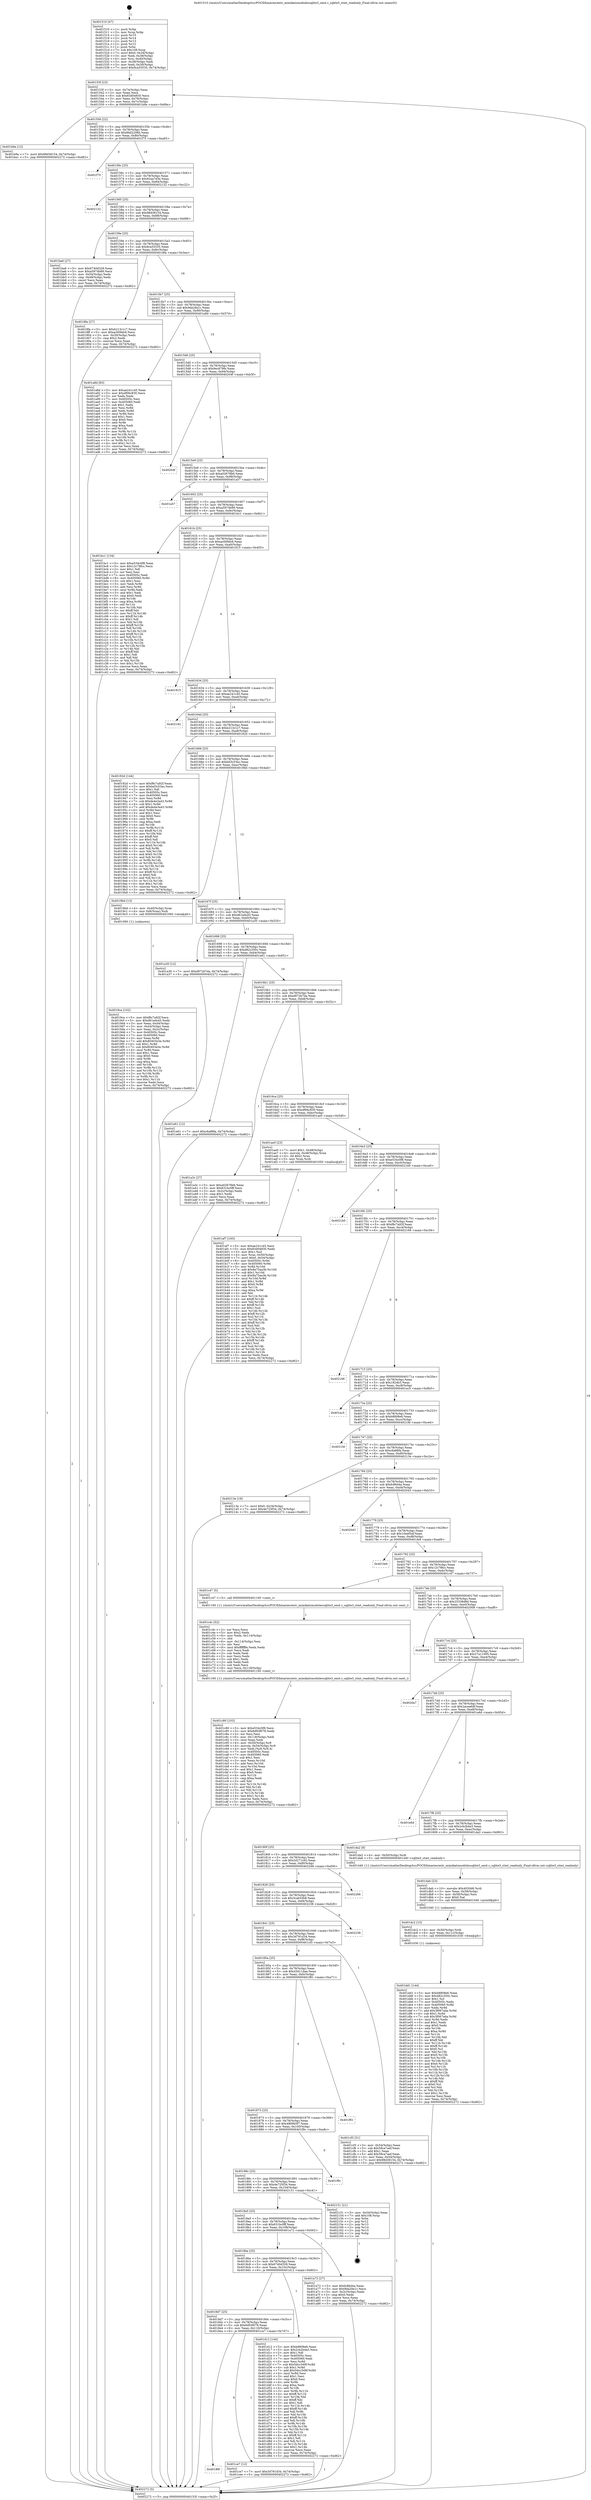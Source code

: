 digraph "0x401510" {
  label = "0x401510 (/mnt/c/Users/mathe/Desktop/tcc/POCII/binaries/extr_mimikatzmodulessqlite3_omit.c_sqlite3_stmt_readonly_Final-ollvm.out::main(0))"
  labelloc = "t"
  node[shape=record]

  Entry [label="",width=0.3,height=0.3,shape=circle,fillcolor=black,style=filled]
  "0x40153f" [label="{
     0x40153f [23]\l
     | [instrs]\l
     &nbsp;&nbsp;0x40153f \<+3\>: mov -0x74(%rbp),%eax\l
     &nbsp;&nbsp;0x401542 \<+2\>: mov %eax,%ecx\l
     &nbsp;&nbsp;0x401544 \<+6\>: sub $0x83d04830,%ecx\l
     &nbsp;&nbsp;0x40154a \<+3\>: mov %eax,-0x78(%rbp)\l
     &nbsp;&nbsp;0x40154d \<+3\>: mov %ecx,-0x7c(%rbp)\l
     &nbsp;&nbsp;0x401550 \<+6\>: je 0000000000401b9a \<main+0x68a\>\l
  }"]
  "0x401b9a" [label="{
     0x401b9a [12]\l
     | [instrs]\l
     &nbsp;&nbsp;0x401b9a \<+7\>: movl $0x98d38154,-0x74(%rbp)\l
     &nbsp;&nbsp;0x401ba1 \<+5\>: jmp 0000000000402272 \<main+0xd62\>\l
  }"]
  "0x401556" [label="{
     0x401556 [22]\l
     | [instrs]\l
     &nbsp;&nbsp;0x401556 \<+5\>: jmp 000000000040155b \<main+0x4b\>\l
     &nbsp;&nbsp;0x40155b \<+3\>: mov -0x78(%rbp),%eax\l
     &nbsp;&nbsp;0x40155e \<+5\>: sub $0x8bd2206b,%eax\l
     &nbsp;&nbsp;0x401563 \<+3\>: mov %eax,-0x80(%rbp)\l
     &nbsp;&nbsp;0x401566 \<+6\>: je 0000000000401f75 \<main+0xa65\>\l
  }"]
  Exit [label="",width=0.3,height=0.3,shape=circle,fillcolor=black,style=filled,peripheries=2]
  "0x401f75" [label="{
     0x401f75\l
  }", style=dashed]
  "0x40156c" [label="{
     0x40156c [25]\l
     | [instrs]\l
     &nbsp;&nbsp;0x40156c \<+5\>: jmp 0000000000401571 \<main+0x61\>\l
     &nbsp;&nbsp;0x401571 \<+3\>: mov -0x78(%rbp),%eax\l
     &nbsp;&nbsp;0x401574 \<+5\>: sub $0x92aa7d3e,%eax\l
     &nbsp;&nbsp;0x401579 \<+6\>: mov %eax,-0x84(%rbp)\l
     &nbsp;&nbsp;0x40157f \<+6\>: je 0000000000402132 \<main+0xc22\>\l
  }"]
  "0x401dd1" [label="{
     0x401dd1 [144]\l
     | [instrs]\l
     &nbsp;&nbsp;0x401dd1 \<+5\>: mov $0xb8808e6,%eax\l
     &nbsp;&nbsp;0x401dd6 \<+5\>: mov $0xd82c350c,%esi\l
     &nbsp;&nbsp;0x401ddb \<+2\>: mov $0x1,%cl\l
     &nbsp;&nbsp;0x401ddd \<+7\>: mov 0x40505c,%edx\l
     &nbsp;&nbsp;0x401de4 \<+8\>: mov 0x405060,%r8d\l
     &nbsp;&nbsp;0x401dec \<+3\>: mov %edx,%r9d\l
     &nbsp;&nbsp;0x401def \<+7\>: add $0x3f067ada,%r9d\l
     &nbsp;&nbsp;0x401df6 \<+4\>: sub $0x1,%r9d\l
     &nbsp;&nbsp;0x401dfa \<+7\>: sub $0x3f067ada,%r9d\l
     &nbsp;&nbsp;0x401e01 \<+4\>: imul %r9d,%edx\l
     &nbsp;&nbsp;0x401e05 \<+3\>: and $0x1,%edx\l
     &nbsp;&nbsp;0x401e08 \<+3\>: cmp $0x0,%edx\l
     &nbsp;&nbsp;0x401e0b \<+4\>: sete %r10b\l
     &nbsp;&nbsp;0x401e0f \<+4\>: cmp $0xa,%r8d\l
     &nbsp;&nbsp;0x401e13 \<+4\>: setl %r11b\l
     &nbsp;&nbsp;0x401e17 \<+3\>: mov %r10b,%bl\l
     &nbsp;&nbsp;0x401e1a \<+3\>: xor $0xff,%bl\l
     &nbsp;&nbsp;0x401e1d \<+3\>: mov %r11b,%r14b\l
     &nbsp;&nbsp;0x401e20 \<+4\>: xor $0xff,%r14b\l
     &nbsp;&nbsp;0x401e24 \<+3\>: xor $0x0,%cl\l
     &nbsp;&nbsp;0x401e27 \<+3\>: mov %bl,%r15b\l
     &nbsp;&nbsp;0x401e2a \<+4\>: and $0x0,%r15b\l
     &nbsp;&nbsp;0x401e2e \<+3\>: and %cl,%r10b\l
     &nbsp;&nbsp;0x401e31 \<+3\>: mov %r14b,%r12b\l
     &nbsp;&nbsp;0x401e34 \<+4\>: and $0x0,%r12b\l
     &nbsp;&nbsp;0x401e38 \<+3\>: and %cl,%r11b\l
     &nbsp;&nbsp;0x401e3b \<+3\>: or %r10b,%r15b\l
     &nbsp;&nbsp;0x401e3e \<+3\>: or %r11b,%r12b\l
     &nbsp;&nbsp;0x401e41 \<+3\>: xor %r12b,%r15b\l
     &nbsp;&nbsp;0x401e44 \<+3\>: or %r14b,%bl\l
     &nbsp;&nbsp;0x401e47 \<+3\>: xor $0xff,%bl\l
     &nbsp;&nbsp;0x401e4a \<+3\>: or $0x0,%cl\l
     &nbsp;&nbsp;0x401e4d \<+2\>: and %cl,%bl\l
     &nbsp;&nbsp;0x401e4f \<+3\>: or %bl,%r15b\l
     &nbsp;&nbsp;0x401e52 \<+4\>: test $0x1,%r15b\l
     &nbsp;&nbsp;0x401e56 \<+3\>: cmovne %esi,%eax\l
     &nbsp;&nbsp;0x401e59 \<+3\>: mov %eax,-0x74(%rbp)\l
     &nbsp;&nbsp;0x401e5c \<+5\>: jmp 0000000000402272 \<main+0xd62\>\l
  }"]
  "0x402132" [label="{
     0x402132\l
  }", style=dashed]
  "0x401585" [label="{
     0x401585 [25]\l
     | [instrs]\l
     &nbsp;&nbsp;0x401585 \<+5\>: jmp 000000000040158a \<main+0x7a\>\l
     &nbsp;&nbsp;0x40158a \<+3\>: mov -0x78(%rbp),%eax\l
     &nbsp;&nbsp;0x40158d \<+5\>: sub $0x98d38154,%eax\l
     &nbsp;&nbsp;0x401592 \<+6\>: mov %eax,-0x88(%rbp)\l
     &nbsp;&nbsp;0x401598 \<+6\>: je 0000000000401ba6 \<main+0x696\>\l
  }"]
  "0x401dc2" [label="{
     0x401dc2 [15]\l
     | [instrs]\l
     &nbsp;&nbsp;0x401dc2 \<+4\>: mov -0x50(%rbp),%rdi\l
     &nbsp;&nbsp;0x401dc6 \<+6\>: mov %eax,-0x11c(%rbp)\l
     &nbsp;&nbsp;0x401dcc \<+5\>: call 0000000000401030 \<free@plt\>\l
     | [calls]\l
     &nbsp;&nbsp;0x401030 \{1\} (unknown)\l
  }"]
  "0x401ba6" [label="{
     0x401ba6 [27]\l
     | [instrs]\l
     &nbsp;&nbsp;0x401ba6 \<+5\>: mov $0x6740d328,%eax\l
     &nbsp;&nbsp;0x401bab \<+5\>: mov $0xa5974b89,%ecx\l
     &nbsp;&nbsp;0x401bb0 \<+3\>: mov -0x54(%rbp),%edx\l
     &nbsp;&nbsp;0x401bb3 \<+3\>: cmp -0x48(%rbp),%edx\l
     &nbsp;&nbsp;0x401bb6 \<+3\>: cmovl %ecx,%eax\l
     &nbsp;&nbsp;0x401bb9 \<+3\>: mov %eax,-0x74(%rbp)\l
     &nbsp;&nbsp;0x401bbc \<+5\>: jmp 0000000000402272 \<main+0xd62\>\l
  }"]
  "0x40159e" [label="{
     0x40159e [25]\l
     | [instrs]\l
     &nbsp;&nbsp;0x40159e \<+5\>: jmp 00000000004015a3 \<main+0x93\>\l
     &nbsp;&nbsp;0x4015a3 \<+3\>: mov -0x78(%rbp),%eax\l
     &nbsp;&nbsp;0x4015a6 \<+5\>: sub $0x9ca55535,%eax\l
     &nbsp;&nbsp;0x4015ab \<+6\>: mov %eax,-0x8c(%rbp)\l
     &nbsp;&nbsp;0x4015b1 \<+6\>: je 00000000004018fa \<main+0x3ea\>\l
  }"]
  "0x401dab" [label="{
     0x401dab [23]\l
     | [instrs]\l
     &nbsp;&nbsp;0x401dab \<+10\>: movabs $0x4030d6,%rdi\l
     &nbsp;&nbsp;0x401db5 \<+3\>: mov %eax,-0x58(%rbp)\l
     &nbsp;&nbsp;0x401db8 \<+3\>: mov -0x58(%rbp),%esi\l
     &nbsp;&nbsp;0x401dbb \<+2\>: mov $0x0,%al\l
     &nbsp;&nbsp;0x401dbd \<+5\>: call 0000000000401040 \<printf@plt\>\l
     | [calls]\l
     &nbsp;&nbsp;0x401040 \{1\} (unknown)\l
  }"]
  "0x4018fa" [label="{
     0x4018fa [27]\l
     | [instrs]\l
     &nbsp;&nbsp;0x4018fa \<+5\>: mov $0xb213c1c7,%eax\l
     &nbsp;&nbsp;0x4018ff \<+5\>: mov $0xac009dc6,%ecx\l
     &nbsp;&nbsp;0x401904 \<+3\>: mov -0x30(%rbp),%edx\l
     &nbsp;&nbsp;0x401907 \<+3\>: cmp $0x2,%edx\l
     &nbsp;&nbsp;0x40190a \<+3\>: cmovne %ecx,%eax\l
     &nbsp;&nbsp;0x40190d \<+3\>: mov %eax,-0x74(%rbp)\l
     &nbsp;&nbsp;0x401910 \<+5\>: jmp 0000000000402272 \<main+0xd62\>\l
  }"]
  "0x4015b7" [label="{
     0x4015b7 [25]\l
     | [instrs]\l
     &nbsp;&nbsp;0x4015b7 \<+5\>: jmp 00000000004015bc \<main+0xac\>\l
     &nbsp;&nbsp;0x4015bc \<+3\>: mov -0x78(%rbp),%eax\l
     &nbsp;&nbsp;0x4015bf \<+5\>: sub $0x9da29a1c,%eax\l
     &nbsp;&nbsp;0x4015c4 \<+6\>: mov %eax,-0x90(%rbp)\l
     &nbsp;&nbsp;0x4015ca \<+6\>: je 0000000000401a8d \<main+0x57d\>\l
  }"]
  "0x402272" [label="{
     0x402272 [5]\l
     | [instrs]\l
     &nbsp;&nbsp;0x402272 \<+5\>: jmp 000000000040153f \<main+0x2f\>\l
  }"]
  "0x401510" [label="{
     0x401510 [47]\l
     | [instrs]\l
     &nbsp;&nbsp;0x401510 \<+1\>: push %rbp\l
     &nbsp;&nbsp;0x401511 \<+3\>: mov %rsp,%rbp\l
     &nbsp;&nbsp;0x401514 \<+2\>: push %r15\l
     &nbsp;&nbsp;0x401516 \<+2\>: push %r14\l
     &nbsp;&nbsp;0x401518 \<+2\>: push %r13\l
     &nbsp;&nbsp;0x40151a \<+2\>: push %r12\l
     &nbsp;&nbsp;0x40151c \<+1\>: push %rbx\l
     &nbsp;&nbsp;0x40151d \<+7\>: sub $0x108,%rsp\l
     &nbsp;&nbsp;0x401524 \<+7\>: movl $0x0,-0x34(%rbp)\l
     &nbsp;&nbsp;0x40152b \<+3\>: mov %edi,-0x38(%rbp)\l
     &nbsp;&nbsp;0x40152e \<+4\>: mov %rsi,-0x40(%rbp)\l
     &nbsp;&nbsp;0x401532 \<+3\>: mov -0x38(%rbp),%edi\l
     &nbsp;&nbsp;0x401535 \<+3\>: mov %edi,-0x30(%rbp)\l
     &nbsp;&nbsp;0x401538 \<+7\>: movl $0x9ca55535,-0x74(%rbp)\l
  }"]
  "0x4018f0" [label="{
     0x4018f0\l
  }", style=dashed]
  "0x401a8d" [label="{
     0x401a8d [83]\l
     | [instrs]\l
     &nbsp;&nbsp;0x401a8d \<+5\>: mov $0xae241c45,%eax\l
     &nbsp;&nbsp;0x401a92 \<+5\>: mov $0xdf06c830,%ecx\l
     &nbsp;&nbsp;0x401a97 \<+2\>: xor %edx,%edx\l
     &nbsp;&nbsp;0x401a99 \<+7\>: mov 0x40505c,%esi\l
     &nbsp;&nbsp;0x401aa0 \<+7\>: mov 0x405060,%edi\l
     &nbsp;&nbsp;0x401aa7 \<+3\>: sub $0x1,%edx\l
     &nbsp;&nbsp;0x401aaa \<+3\>: mov %esi,%r8d\l
     &nbsp;&nbsp;0x401aad \<+3\>: add %edx,%r8d\l
     &nbsp;&nbsp;0x401ab0 \<+4\>: imul %r8d,%esi\l
     &nbsp;&nbsp;0x401ab4 \<+3\>: and $0x1,%esi\l
     &nbsp;&nbsp;0x401ab7 \<+3\>: cmp $0x0,%esi\l
     &nbsp;&nbsp;0x401aba \<+4\>: sete %r9b\l
     &nbsp;&nbsp;0x401abe \<+3\>: cmp $0xa,%edi\l
     &nbsp;&nbsp;0x401ac1 \<+4\>: setl %r10b\l
     &nbsp;&nbsp;0x401ac5 \<+3\>: mov %r9b,%r11b\l
     &nbsp;&nbsp;0x401ac8 \<+3\>: and %r10b,%r11b\l
     &nbsp;&nbsp;0x401acb \<+3\>: xor %r10b,%r9b\l
     &nbsp;&nbsp;0x401ace \<+3\>: or %r9b,%r11b\l
     &nbsp;&nbsp;0x401ad1 \<+4\>: test $0x1,%r11b\l
     &nbsp;&nbsp;0x401ad5 \<+3\>: cmovne %ecx,%eax\l
     &nbsp;&nbsp;0x401ad8 \<+3\>: mov %eax,-0x74(%rbp)\l
     &nbsp;&nbsp;0x401adb \<+5\>: jmp 0000000000402272 \<main+0xd62\>\l
  }"]
  "0x4015d0" [label="{
     0x4015d0 [25]\l
     | [instrs]\l
     &nbsp;&nbsp;0x4015d0 \<+5\>: jmp 00000000004015d5 \<main+0xc5\>\l
     &nbsp;&nbsp;0x4015d5 \<+3\>: mov -0x78(%rbp),%eax\l
     &nbsp;&nbsp;0x4015d8 \<+5\>: sub $0x9ec879fe,%eax\l
     &nbsp;&nbsp;0x4015dd \<+6\>: mov %eax,-0x94(%rbp)\l
     &nbsp;&nbsp;0x4015e3 \<+6\>: je 000000000040204f \<main+0xb3f\>\l
  }"]
  "0x401ce7" [label="{
     0x401ce7 [12]\l
     | [instrs]\l
     &nbsp;&nbsp;0x401ce7 \<+7\>: movl $0x3d791d34,-0x74(%rbp)\l
     &nbsp;&nbsp;0x401cee \<+5\>: jmp 0000000000402272 \<main+0xd62\>\l
  }"]
  "0x40204f" [label="{
     0x40204f\l
  }", style=dashed]
  "0x4015e9" [label="{
     0x4015e9 [25]\l
     | [instrs]\l
     &nbsp;&nbsp;0x4015e9 \<+5\>: jmp 00000000004015ee \<main+0xde\>\l
     &nbsp;&nbsp;0x4015ee \<+3\>: mov -0x78(%rbp),%eax\l
     &nbsp;&nbsp;0x4015f1 \<+5\>: sub $0xa02678b6,%eax\l
     &nbsp;&nbsp;0x4015f6 \<+6\>: mov %eax,-0x98(%rbp)\l
     &nbsp;&nbsp;0x4015fc \<+6\>: je 0000000000401a57 \<main+0x547\>\l
  }"]
  "0x4018d7" [label="{
     0x4018d7 [25]\l
     | [instrs]\l
     &nbsp;&nbsp;0x4018d7 \<+5\>: jmp 00000000004018dc \<main+0x3cc\>\l
     &nbsp;&nbsp;0x4018dc \<+3\>: mov -0x78(%rbp),%eax\l
     &nbsp;&nbsp;0x4018df \<+5\>: sub $0x6d93f078,%eax\l
     &nbsp;&nbsp;0x4018e4 \<+6\>: mov %eax,-0x110(%rbp)\l
     &nbsp;&nbsp;0x4018ea \<+6\>: je 0000000000401ce7 \<main+0x7d7\>\l
  }"]
  "0x401a57" [label="{
     0x401a57\l
  }", style=dashed]
  "0x401602" [label="{
     0x401602 [25]\l
     | [instrs]\l
     &nbsp;&nbsp;0x401602 \<+5\>: jmp 0000000000401607 \<main+0xf7\>\l
     &nbsp;&nbsp;0x401607 \<+3\>: mov -0x78(%rbp),%eax\l
     &nbsp;&nbsp;0x40160a \<+5\>: sub $0xa5974b89,%eax\l
     &nbsp;&nbsp;0x40160f \<+6\>: mov %eax,-0x9c(%rbp)\l
     &nbsp;&nbsp;0x401615 \<+6\>: je 0000000000401bc1 \<main+0x6b1\>\l
  }"]
  "0x401d12" [label="{
     0x401d12 [144]\l
     | [instrs]\l
     &nbsp;&nbsp;0x401d12 \<+5\>: mov $0xb8808e6,%eax\l
     &nbsp;&nbsp;0x401d17 \<+5\>: mov $0x2cb2b4a3,%ecx\l
     &nbsp;&nbsp;0x401d1c \<+2\>: mov $0x1,%dl\l
     &nbsp;&nbsp;0x401d1e \<+7\>: mov 0x40505c,%esi\l
     &nbsp;&nbsp;0x401d25 \<+7\>: mov 0x405060,%edi\l
     &nbsp;&nbsp;0x401d2c \<+3\>: mov %esi,%r8d\l
     &nbsp;&nbsp;0x401d2f \<+7\>: sub $0x5dcc349f,%r8d\l
     &nbsp;&nbsp;0x401d36 \<+4\>: sub $0x1,%r8d\l
     &nbsp;&nbsp;0x401d3a \<+7\>: add $0x5dcc349f,%r8d\l
     &nbsp;&nbsp;0x401d41 \<+4\>: imul %r8d,%esi\l
     &nbsp;&nbsp;0x401d45 \<+3\>: and $0x1,%esi\l
     &nbsp;&nbsp;0x401d48 \<+3\>: cmp $0x0,%esi\l
     &nbsp;&nbsp;0x401d4b \<+4\>: sete %r9b\l
     &nbsp;&nbsp;0x401d4f \<+3\>: cmp $0xa,%edi\l
     &nbsp;&nbsp;0x401d52 \<+4\>: setl %r10b\l
     &nbsp;&nbsp;0x401d56 \<+3\>: mov %r9b,%r11b\l
     &nbsp;&nbsp;0x401d59 \<+4\>: xor $0xff,%r11b\l
     &nbsp;&nbsp;0x401d5d \<+3\>: mov %r10b,%bl\l
     &nbsp;&nbsp;0x401d60 \<+3\>: xor $0xff,%bl\l
     &nbsp;&nbsp;0x401d63 \<+3\>: xor $0x1,%dl\l
     &nbsp;&nbsp;0x401d66 \<+3\>: mov %r11b,%r14b\l
     &nbsp;&nbsp;0x401d69 \<+4\>: and $0xff,%r14b\l
     &nbsp;&nbsp;0x401d6d \<+3\>: and %dl,%r9b\l
     &nbsp;&nbsp;0x401d70 \<+3\>: mov %bl,%r15b\l
     &nbsp;&nbsp;0x401d73 \<+4\>: and $0xff,%r15b\l
     &nbsp;&nbsp;0x401d77 \<+3\>: and %dl,%r10b\l
     &nbsp;&nbsp;0x401d7a \<+3\>: or %r9b,%r14b\l
     &nbsp;&nbsp;0x401d7d \<+3\>: or %r10b,%r15b\l
     &nbsp;&nbsp;0x401d80 \<+3\>: xor %r15b,%r14b\l
     &nbsp;&nbsp;0x401d83 \<+3\>: or %bl,%r11b\l
     &nbsp;&nbsp;0x401d86 \<+4\>: xor $0xff,%r11b\l
     &nbsp;&nbsp;0x401d8a \<+3\>: or $0x1,%dl\l
     &nbsp;&nbsp;0x401d8d \<+3\>: and %dl,%r11b\l
     &nbsp;&nbsp;0x401d90 \<+3\>: or %r11b,%r14b\l
     &nbsp;&nbsp;0x401d93 \<+4\>: test $0x1,%r14b\l
     &nbsp;&nbsp;0x401d97 \<+3\>: cmovne %ecx,%eax\l
     &nbsp;&nbsp;0x401d9a \<+3\>: mov %eax,-0x74(%rbp)\l
     &nbsp;&nbsp;0x401d9d \<+5\>: jmp 0000000000402272 \<main+0xd62\>\l
  }"]
  "0x401bc1" [label="{
     0x401bc1 [134]\l
     | [instrs]\l
     &nbsp;&nbsp;0x401bc1 \<+5\>: mov $0xe534c0f8,%eax\l
     &nbsp;&nbsp;0x401bc6 \<+5\>: mov $0x12c78fcc,%ecx\l
     &nbsp;&nbsp;0x401bcb \<+2\>: mov $0x1,%dl\l
     &nbsp;&nbsp;0x401bcd \<+2\>: xor %esi,%esi\l
     &nbsp;&nbsp;0x401bcf \<+7\>: mov 0x40505c,%edi\l
     &nbsp;&nbsp;0x401bd6 \<+8\>: mov 0x405060,%r8d\l
     &nbsp;&nbsp;0x401bde \<+3\>: sub $0x1,%esi\l
     &nbsp;&nbsp;0x401be1 \<+3\>: mov %edi,%r9d\l
     &nbsp;&nbsp;0x401be4 \<+3\>: add %esi,%r9d\l
     &nbsp;&nbsp;0x401be7 \<+4\>: imul %r9d,%edi\l
     &nbsp;&nbsp;0x401beb \<+3\>: and $0x1,%edi\l
     &nbsp;&nbsp;0x401bee \<+3\>: cmp $0x0,%edi\l
     &nbsp;&nbsp;0x401bf1 \<+4\>: sete %r10b\l
     &nbsp;&nbsp;0x401bf5 \<+4\>: cmp $0xa,%r8d\l
     &nbsp;&nbsp;0x401bf9 \<+4\>: setl %r11b\l
     &nbsp;&nbsp;0x401bfd \<+3\>: mov %r10b,%bl\l
     &nbsp;&nbsp;0x401c00 \<+3\>: xor $0xff,%bl\l
     &nbsp;&nbsp;0x401c03 \<+3\>: mov %r11b,%r14b\l
     &nbsp;&nbsp;0x401c06 \<+4\>: xor $0xff,%r14b\l
     &nbsp;&nbsp;0x401c0a \<+3\>: xor $0x1,%dl\l
     &nbsp;&nbsp;0x401c0d \<+3\>: mov %bl,%r15b\l
     &nbsp;&nbsp;0x401c10 \<+4\>: and $0xff,%r15b\l
     &nbsp;&nbsp;0x401c14 \<+3\>: and %dl,%r10b\l
     &nbsp;&nbsp;0x401c17 \<+3\>: mov %r14b,%r12b\l
     &nbsp;&nbsp;0x401c1a \<+4\>: and $0xff,%r12b\l
     &nbsp;&nbsp;0x401c1e \<+3\>: and %dl,%r11b\l
     &nbsp;&nbsp;0x401c21 \<+3\>: or %r10b,%r15b\l
     &nbsp;&nbsp;0x401c24 \<+3\>: or %r11b,%r12b\l
     &nbsp;&nbsp;0x401c27 \<+3\>: xor %r12b,%r15b\l
     &nbsp;&nbsp;0x401c2a \<+3\>: or %r14b,%bl\l
     &nbsp;&nbsp;0x401c2d \<+3\>: xor $0xff,%bl\l
     &nbsp;&nbsp;0x401c30 \<+3\>: or $0x1,%dl\l
     &nbsp;&nbsp;0x401c33 \<+2\>: and %dl,%bl\l
     &nbsp;&nbsp;0x401c35 \<+3\>: or %bl,%r15b\l
     &nbsp;&nbsp;0x401c38 \<+4\>: test $0x1,%r15b\l
     &nbsp;&nbsp;0x401c3c \<+3\>: cmovne %ecx,%eax\l
     &nbsp;&nbsp;0x401c3f \<+3\>: mov %eax,-0x74(%rbp)\l
     &nbsp;&nbsp;0x401c42 \<+5\>: jmp 0000000000402272 \<main+0xd62\>\l
  }"]
  "0x40161b" [label="{
     0x40161b [25]\l
     | [instrs]\l
     &nbsp;&nbsp;0x40161b \<+5\>: jmp 0000000000401620 \<main+0x110\>\l
     &nbsp;&nbsp;0x401620 \<+3\>: mov -0x78(%rbp),%eax\l
     &nbsp;&nbsp;0x401623 \<+5\>: sub $0xac009dc6,%eax\l
     &nbsp;&nbsp;0x401628 \<+6\>: mov %eax,-0xa0(%rbp)\l
     &nbsp;&nbsp;0x40162e \<+6\>: je 0000000000401915 \<main+0x405\>\l
  }"]
  "0x401c80" [label="{
     0x401c80 [103]\l
     | [instrs]\l
     &nbsp;&nbsp;0x401c80 \<+5\>: mov $0xe534c0f8,%ecx\l
     &nbsp;&nbsp;0x401c85 \<+5\>: mov $0x6d93f078,%edx\l
     &nbsp;&nbsp;0x401c8a \<+2\>: xor %esi,%esi\l
     &nbsp;&nbsp;0x401c8c \<+6\>: mov -0x118(%rbp),%edi\l
     &nbsp;&nbsp;0x401c92 \<+3\>: imul %eax,%edi\l
     &nbsp;&nbsp;0x401c95 \<+4\>: mov -0x50(%rbp),%r8\l
     &nbsp;&nbsp;0x401c99 \<+4\>: movslq -0x54(%rbp),%r9\l
     &nbsp;&nbsp;0x401c9d \<+4\>: mov %edi,(%r8,%r9,4)\l
     &nbsp;&nbsp;0x401ca1 \<+7\>: mov 0x40505c,%eax\l
     &nbsp;&nbsp;0x401ca8 \<+7\>: mov 0x405060,%edi\l
     &nbsp;&nbsp;0x401caf \<+3\>: sub $0x1,%esi\l
     &nbsp;&nbsp;0x401cb2 \<+3\>: mov %eax,%r10d\l
     &nbsp;&nbsp;0x401cb5 \<+3\>: add %esi,%r10d\l
     &nbsp;&nbsp;0x401cb8 \<+4\>: imul %r10d,%eax\l
     &nbsp;&nbsp;0x401cbc \<+3\>: and $0x1,%eax\l
     &nbsp;&nbsp;0x401cbf \<+3\>: cmp $0x0,%eax\l
     &nbsp;&nbsp;0x401cc2 \<+4\>: sete %r11b\l
     &nbsp;&nbsp;0x401cc6 \<+3\>: cmp $0xa,%edi\l
     &nbsp;&nbsp;0x401cc9 \<+3\>: setl %bl\l
     &nbsp;&nbsp;0x401ccc \<+3\>: mov %r11b,%r14b\l
     &nbsp;&nbsp;0x401ccf \<+3\>: and %bl,%r14b\l
     &nbsp;&nbsp;0x401cd2 \<+3\>: xor %bl,%r11b\l
     &nbsp;&nbsp;0x401cd5 \<+3\>: or %r11b,%r14b\l
     &nbsp;&nbsp;0x401cd8 \<+4\>: test $0x1,%r14b\l
     &nbsp;&nbsp;0x401cdc \<+3\>: cmovne %edx,%ecx\l
     &nbsp;&nbsp;0x401cdf \<+3\>: mov %ecx,-0x74(%rbp)\l
     &nbsp;&nbsp;0x401ce2 \<+5\>: jmp 0000000000402272 \<main+0xd62\>\l
  }"]
  "0x401915" [label="{
     0x401915\l
  }", style=dashed]
  "0x401634" [label="{
     0x401634 [25]\l
     | [instrs]\l
     &nbsp;&nbsp;0x401634 \<+5\>: jmp 0000000000401639 \<main+0x129\>\l
     &nbsp;&nbsp;0x401639 \<+3\>: mov -0x78(%rbp),%eax\l
     &nbsp;&nbsp;0x40163c \<+5\>: sub $0xae241c45,%eax\l
     &nbsp;&nbsp;0x401641 \<+6\>: mov %eax,-0xa4(%rbp)\l
     &nbsp;&nbsp;0x401647 \<+6\>: je 0000000000402182 \<main+0xc72\>\l
  }"]
  "0x401c4c" [label="{
     0x401c4c [52]\l
     | [instrs]\l
     &nbsp;&nbsp;0x401c4c \<+2\>: xor %ecx,%ecx\l
     &nbsp;&nbsp;0x401c4e \<+5\>: mov $0x2,%edx\l
     &nbsp;&nbsp;0x401c53 \<+6\>: mov %edx,-0x114(%rbp)\l
     &nbsp;&nbsp;0x401c59 \<+1\>: cltd\l
     &nbsp;&nbsp;0x401c5a \<+6\>: mov -0x114(%rbp),%esi\l
     &nbsp;&nbsp;0x401c60 \<+2\>: idiv %esi\l
     &nbsp;&nbsp;0x401c62 \<+6\>: imul $0xfffffffe,%edx,%edx\l
     &nbsp;&nbsp;0x401c68 \<+2\>: mov %ecx,%edi\l
     &nbsp;&nbsp;0x401c6a \<+2\>: sub %edx,%edi\l
     &nbsp;&nbsp;0x401c6c \<+2\>: mov %ecx,%edx\l
     &nbsp;&nbsp;0x401c6e \<+3\>: sub $0x1,%edx\l
     &nbsp;&nbsp;0x401c71 \<+2\>: add %edx,%edi\l
     &nbsp;&nbsp;0x401c73 \<+2\>: sub %edi,%ecx\l
     &nbsp;&nbsp;0x401c75 \<+6\>: mov %ecx,-0x118(%rbp)\l
     &nbsp;&nbsp;0x401c7b \<+5\>: call 0000000000401160 \<next_i\>\l
     | [calls]\l
     &nbsp;&nbsp;0x401160 \{1\} (/mnt/c/Users/mathe/Desktop/tcc/POCII/binaries/extr_mimikatzmodulessqlite3_omit.c_sqlite3_stmt_readonly_Final-ollvm.out::next_i)\l
  }"]
  "0x402182" [label="{
     0x402182\l
  }", style=dashed]
  "0x40164d" [label="{
     0x40164d [25]\l
     | [instrs]\l
     &nbsp;&nbsp;0x40164d \<+5\>: jmp 0000000000401652 \<main+0x142\>\l
     &nbsp;&nbsp;0x401652 \<+3\>: mov -0x78(%rbp),%eax\l
     &nbsp;&nbsp;0x401655 \<+5\>: sub $0xb213c1c7,%eax\l
     &nbsp;&nbsp;0x40165a \<+6\>: mov %eax,-0xa8(%rbp)\l
     &nbsp;&nbsp;0x401660 \<+6\>: je 000000000040192d \<main+0x41d\>\l
  }"]
  "0x401af7" [label="{
     0x401af7 [163]\l
     | [instrs]\l
     &nbsp;&nbsp;0x401af7 \<+5\>: mov $0xae241c45,%ecx\l
     &nbsp;&nbsp;0x401afc \<+5\>: mov $0x83d04830,%edx\l
     &nbsp;&nbsp;0x401b01 \<+3\>: mov $0x1,%sil\l
     &nbsp;&nbsp;0x401b04 \<+4\>: mov %rax,-0x50(%rbp)\l
     &nbsp;&nbsp;0x401b08 \<+7\>: movl $0x0,-0x54(%rbp)\l
     &nbsp;&nbsp;0x401b0f \<+8\>: mov 0x40505c,%r8d\l
     &nbsp;&nbsp;0x401b17 \<+8\>: mov 0x405060,%r9d\l
     &nbsp;&nbsp;0x401b1f \<+3\>: mov %r8d,%r10d\l
     &nbsp;&nbsp;0x401b22 \<+7\>: add $0x8a75aa3b,%r10d\l
     &nbsp;&nbsp;0x401b29 \<+4\>: sub $0x1,%r10d\l
     &nbsp;&nbsp;0x401b2d \<+7\>: sub $0x8a75aa3b,%r10d\l
     &nbsp;&nbsp;0x401b34 \<+4\>: imul %r10d,%r8d\l
     &nbsp;&nbsp;0x401b38 \<+4\>: and $0x1,%r8d\l
     &nbsp;&nbsp;0x401b3c \<+4\>: cmp $0x0,%r8d\l
     &nbsp;&nbsp;0x401b40 \<+4\>: sete %r11b\l
     &nbsp;&nbsp;0x401b44 \<+4\>: cmp $0xa,%r9d\l
     &nbsp;&nbsp;0x401b48 \<+3\>: setl %bl\l
     &nbsp;&nbsp;0x401b4b \<+3\>: mov %r11b,%r14b\l
     &nbsp;&nbsp;0x401b4e \<+4\>: xor $0xff,%r14b\l
     &nbsp;&nbsp;0x401b52 \<+3\>: mov %bl,%r15b\l
     &nbsp;&nbsp;0x401b55 \<+4\>: xor $0xff,%r15b\l
     &nbsp;&nbsp;0x401b59 \<+4\>: xor $0x1,%sil\l
     &nbsp;&nbsp;0x401b5d \<+3\>: mov %r14b,%r12b\l
     &nbsp;&nbsp;0x401b60 \<+4\>: and $0xff,%r12b\l
     &nbsp;&nbsp;0x401b64 \<+3\>: and %sil,%r11b\l
     &nbsp;&nbsp;0x401b67 \<+3\>: mov %r15b,%r13b\l
     &nbsp;&nbsp;0x401b6a \<+4\>: and $0xff,%r13b\l
     &nbsp;&nbsp;0x401b6e \<+3\>: and %sil,%bl\l
     &nbsp;&nbsp;0x401b71 \<+3\>: or %r11b,%r12b\l
     &nbsp;&nbsp;0x401b74 \<+3\>: or %bl,%r13b\l
     &nbsp;&nbsp;0x401b77 \<+3\>: xor %r13b,%r12b\l
     &nbsp;&nbsp;0x401b7a \<+3\>: or %r15b,%r14b\l
     &nbsp;&nbsp;0x401b7d \<+4\>: xor $0xff,%r14b\l
     &nbsp;&nbsp;0x401b81 \<+4\>: or $0x1,%sil\l
     &nbsp;&nbsp;0x401b85 \<+3\>: and %sil,%r14b\l
     &nbsp;&nbsp;0x401b88 \<+3\>: or %r14b,%r12b\l
     &nbsp;&nbsp;0x401b8b \<+4\>: test $0x1,%r12b\l
     &nbsp;&nbsp;0x401b8f \<+3\>: cmovne %edx,%ecx\l
     &nbsp;&nbsp;0x401b92 \<+3\>: mov %ecx,-0x74(%rbp)\l
     &nbsp;&nbsp;0x401b95 \<+5\>: jmp 0000000000402272 \<main+0xd62\>\l
  }"]
  "0x40192d" [label="{
     0x40192d [144]\l
     | [instrs]\l
     &nbsp;&nbsp;0x40192d \<+5\>: mov $0xf8c7a92f,%eax\l
     &nbsp;&nbsp;0x401932 \<+5\>: mov $0xbd3c53ac,%ecx\l
     &nbsp;&nbsp;0x401937 \<+2\>: mov $0x1,%dl\l
     &nbsp;&nbsp;0x401939 \<+7\>: mov 0x40505c,%esi\l
     &nbsp;&nbsp;0x401940 \<+7\>: mov 0x405060,%edi\l
     &nbsp;&nbsp;0x401947 \<+3\>: mov %esi,%r8d\l
     &nbsp;&nbsp;0x40194a \<+7\>: sub $0xde4e3a43,%r8d\l
     &nbsp;&nbsp;0x401951 \<+4\>: sub $0x1,%r8d\l
     &nbsp;&nbsp;0x401955 \<+7\>: add $0xde4e3a43,%r8d\l
     &nbsp;&nbsp;0x40195c \<+4\>: imul %r8d,%esi\l
     &nbsp;&nbsp;0x401960 \<+3\>: and $0x1,%esi\l
     &nbsp;&nbsp;0x401963 \<+3\>: cmp $0x0,%esi\l
     &nbsp;&nbsp;0x401966 \<+4\>: sete %r9b\l
     &nbsp;&nbsp;0x40196a \<+3\>: cmp $0xa,%edi\l
     &nbsp;&nbsp;0x40196d \<+4\>: setl %r10b\l
     &nbsp;&nbsp;0x401971 \<+3\>: mov %r9b,%r11b\l
     &nbsp;&nbsp;0x401974 \<+4\>: xor $0xff,%r11b\l
     &nbsp;&nbsp;0x401978 \<+3\>: mov %r10b,%bl\l
     &nbsp;&nbsp;0x40197b \<+3\>: xor $0xff,%bl\l
     &nbsp;&nbsp;0x40197e \<+3\>: xor $0x0,%dl\l
     &nbsp;&nbsp;0x401981 \<+3\>: mov %r11b,%r14b\l
     &nbsp;&nbsp;0x401984 \<+4\>: and $0x0,%r14b\l
     &nbsp;&nbsp;0x401988 \<+3\>: and %dl,%r9b\l
     &nbsp;&nbsp;0x40198b \<+3\>: mov %bl,%r15b\l
     &nbsp;&nbsp;0x40198e \<+4\>: and $0x0,%r15b\l
     &nbsp;&nbsp;0x401992 \<+3\>: and %dl,%r10b\l
     &nbsp;&nbsp;0x401995 \<+3\>: or %r9b,%r14b\l
     &nbsp;&nbsp;0x401998 \<+3\>: or %r10b,%r15b\l
     &nbsp;&nbsp;0x40199b \<+3\>: xor %r15b,%r14b\l
     &nbsp;&nbsp;0x40199e \<+3\>: or %bl,%r11b\l
     &nbsp;&nbsp;0x4019a1 \<+4\>: xor $0xff,%r11b\l
     &nbsp;&nbsp;0x4019a5 \<+3\>: or $0x0,%dl\l
     &nbsp;&nbsp;0x4019a8 \<+3\>: and %dl,%r11b\l
     &nbsp;&nbsp;0x4019ab \<+3\>: or %r11b,%r14b\l
     &nbsp;&nbsp;0x4019ae \<+4\>: test $0x1,%r14b\l
     &nbsp;&nbsp;0x4019b2 \<+3\>: cmovne %ecx,%eax\l
     &nbsp;&nbsp;0x4019b5 \<+3\>: mov %eax,-0x74(%rbp)\l
     &nbsp;&nbsp;0x4019b8 \<+5\>: jmp 0000000000402272 \<main+0xd62\>\l
  }"]
  "0x401666" [label="{
     0x401666 [25]\l
     | [instrs]\l
     &nbsp;&nbsp;0x401666 \<+5\>: jmp 000000000040166b \<main+0x15b\>\l
     &nbsp;&nbsp;0x40166b \<+3\>: mov -0x78(%rbp),%eax\l
     &nbsp;&nbsp;0x40166e \<+5\>: sub $0xbd3c53ac,%eax\l
     &nbsp;&nbsp;0x401673 \<+6\>: mov %eax,-0xac(%rbp)\l
     &nbsp;&nbsp;0x401679 \<+6\>: je 00000000004019bd \<main+0x4ad\>\l
  }"]
  "0x4018be" [label="{
     0x4018be [25]\l
     | [instrs]\l
     &nbsp;&nbsp;0x4018be \<+5\>: jmp 00000000004018c3 \<main+0x3b3\>\l
     &nbsp;&nbsp;0x4018c3 \<+3\>: mov -0x78(%rbp),%eax\l
     &nbsp;&nbsp;0x4018c6 \<+5\>: sub $0x6740d328,%eax\l
     &nbsp;&nbsp;0x4018cb \<+6\>: mov %eax,-0x10c(%rbp)\l
     &nbsp;&nbsp;0x4018d1 \<+6\>: je 0000000000401d12 \<main+0x802\>\l
  }"]
  "0x4019bd" [label="{
     0x4019bd [13]\l
     | [instrs]\l
     &nbsp;&nbsp;0x4019bd \<+4\>: mov -0x40(%rbp),%rax\l
     &nbsp;&nbsp;0x4019c1 \<+4\>: mov 0x8(%rax),%rdi\l
     &nbsp;&nbsp;0x4019c5 \<+5\>: call 0000000000401060 \<atoi@plt\>\l
     | [calls]\l
     &nbsp;&nbsp;0x401060 \{1\} (unknown)\l
  }"]
  "0x40167f" [label="{
     0x40167f [25]\l
     | [instrs]\l
     &nbsp;&nbsp;0x40167f \<+5\>: jmp 0000000000401684 \<main+0x174\>\l
     &nbsp;&nbsp;0x401684 \<+3\>: mov -0x78(%rbp),%eax\l
     &nbsp;&nbsp;0x401687 \<+5\>: sub $0xd61edcd3,%eax\l
     &nbsp;&nbsp;0x40168c \<+6\>: mov %eax,-0xb0(%rbp)\l
     &nbsp;&nbsp;0x401692 \<+6\>: je 0000000000401a30 \<main+0x520\>\l
  }"]
  "0x4019ca" [label="{
     0x4019ca [102]\l
     | [instrs]\l
     &nbsp;&nbsp;0x4019ca \<+5\>: mov $0xf8c7a92f,%ecx\l
     &nbsp;&nbsp;0x4019cf \<+5\>: mov $0xd61edcd3,%edx\l
     &nbsp;&nbsp;0x4019d4 \<+3\>: mov %eax,-0x44(%rbp)\l
     &nbsp;&nbsp;0x4019d7 \<+3\>: mov -0x44(%rbp),%eax\l
     &nbsp;&nbsp;0x4019da \<+3\>: mov %eax,-0x2c(%rbp)\l
     &nbsp;&nbsp;0x4019dd \<+7\>: mov 0x40505c,%eax\l
     &nbsp;&nbsp;0x4019e4 \<+7\>: mov 0x405060,%esi\l
     &nbsp;&nbsp;0x4019eb \<+3\>: mov %eax,%r8d\l
     &nbsp;&nbsp;0x4019ee \<+7\>: add $0x80403e3e,%r8d\l
     &nbsp;&nbsp;0x4019f5 \<+4\>: sub $0x1,%r8d\l
     &nbsp;&nbsp;0x4019f9 \<+7\>: sub $0x80403e3e,%r8d\l
     &nbsp;&nbsp;0x401a00 \<+4\>: imul %r8d,%eax\l
     &nbsp;&nbsp;0x401a04 \<+3\>: and $0x1,%eax\l
     &nbsp;&nbsp;0x401a07 \<+3\>: cmp $0x0,%eax\l
     &nbsp;&nbsp;0x401a0a \<+4\>: sete %r9b\l
     &nbsp;&nbsp;0x401a0e \<+3\>: cmp $0xa,%esi\l
     &nbsp;&nbsp;0x401a11 \<+4\>: setl %r10b\l
     &nbsp;&nbsp;0x401a15 \<+3\>: mov %r9b,%r11b\l
     &nbsp;&nbsp;0x401a18 \<+3\>: and %r10b,%r11b\l
     &nbsp;&nbsp;0x401a1b \<+3\>: xor %r10b,%r9b\l
     &nbsp;&nbsp;0x401a1e \<+3\>: or %r9b,%r11b\l
     &nbsp;&nbsp;0x401a21 \<+4\>: test $0x1,%r11b\l
     &nbsp;&nbsp;0x401a25 \<+3\>: cmovne %edx,%ecx\l
     &nbsp;&nbsp;0x401a28 \<+3\>: mov %ecx,-0x74(%rbp)\l
     &nbsp;&nbsp;0x401a2b \<+5\>: jmp 0000000000402272 \<main+0xd62\>\l
  }"]
  "0x401a72" [label="{
     0x401a72 [27]\l
     | [instrs]\l
     &nbsp;&nbsp;0x401a72 \<+5\>: mov $0xfc86d4a,%eax\l
     &nbsp;&nbsp;0x401a77 \<+5\>: mov $0x9da29a1c,%ecx\l
     &nbsp;&nbsp;0x401a7c \<+3\>: mov -0x2c(%rbp),%edx\l
     &nbsp;&nbsp;0x401a7f \<+3\>: cmp $0x0,%edx\l
     &nbsp;&nbsp;0x401a82 \<+3\>: cmove %ecx,%eax\l
     &nbsp;&nbsp;0x401a85 \<+3\>: mov %eax,-0x74(%rbp)\l
     &nbsp;&nbsp;0x401a88 \<+5\>: jmp 0000000000402272 \<main+0xd62\>\l
  }"]
  "0x401a30" [label="{
     0x401a30 [12]\l
     | [instrs]\l
     &nbsp;&nbsp;0x401a30 \<+7\>: movl $0xd972b7da,-0x74(%rbp)\l
     &nbsp;&nbsp;0x401a37 \<+5\>: jmp 0000000000402272 \<main+0xd62\>\l
  }"]
  "0x401698" [label="{
     0x401698 [25]\l
     | [instrs]\l
     &nbsp;&nbsp;0x401698 \<+5\>: jmp 000000000040169d \<main+0x18d\>\l
     &nbsp;&nbsp;0x40169d \<+3\>: mov -0x78(%rbp),%eax\l
     &nbsp;&nbsp;0x4016a0 \<+5\>: sub $0xd82c350c,%eax\l
     &nbsp;&nbsp;0x4016a5 \<+6\>: mov %eax,-0xb4(%rbp)\l
     &nbsp;&nbsp;0x4016ab \<+6\>: je 0000000000401e61 \<main+0x951\>\l
  }"]
  "0x4018a5" [label="{
     0x4018a5 [25]\l
     | [instrs]\l
     &nbsp;&nbsp;0x4018a5 \<+5\>: jmp 00000000004018aa \<main+0x39a\>\l
     &nbsp;&nbsp;0x4018aa \<+3\>: mov -0x78(%rbp),%eax\l
     &nbsp;&nbsp;0x4018ad \<+5\>: sub $0x631bc0ff,%eax\l
     &nbsp;&nbsp;0x4018b2 \<+6\>: mov %eax,-0x108(%rbp)\l
     &nbsp;&nbsp;0x4018b8 \<+6\>: je 0000000000401a72 \<main+0x562\>\l
  }"]
  "0x401e61" [label="{
     0x401e61 [12]\l
     | [instrs]\l
     &nbsp;&nbsp;0x401e61 \<+7\>: movl $0xc6a88fa,-0x74(%rbp)\l
     &nbsp;&nbsp;0x401e68 \<+5\>: jmp 0000000000402272 \<main+0xd62\>\l
  }"]
  "0x4016b1" [label="{
     0x4016b1 [25]\l
     | [instrs]\l
     &nbsp;&nbsp;0x4016b1 \<+5\>: jmp 00000000004016b6 \<main+0x1a6\>\l
     &nbsp;&nbsp;0x4016b6 \<+3\>: mov -0x78(%rbp),%eax\l
     &nbsp;&nbsp;0x4016b9 \<+5\>: sub $0xd972b7da,%eax\l
     &nbsp;&nbsp;0x4016be \<+6\>: mov %eax,-0xb8(%rbp)\l
     &nbsp;&nbsp;0x4016c4 \<+6\>: je 0000000000401a3c \<main+0x52c\>\l
  }"]
  "0x402151" [label="{
     0x402151 [21]\l
     | [instrs]\l
     &nbsp;&nbsp;0x402151 \<+3\>: mov -0x34(%rbp),%eax\l
     &nbsp;&nbsp;0x402154 \<+7\>: add $0x108,%rsp\l
     &nbsp;&nbsp;0x40215b \<+1\>: pop %rbx\l
     &nbsp;&nbsp;0x40215c \<+2\>: pop %r12\l
     &nbsp;&nbsp;0x40215e \<+2\>: pop %r13\l
     &nbsp;&nbsp;0x402160 \<+2\>: pop %r14\l
     &nbsp;&nbsp;0x402162 \<+2\>: pop %r15\l
     &nbsp;&nbsp;0x402164 \<+1\>: pop %rbp\l
     &nbsp;&nbsp;0x402165 \<+1\>: ret\l
  }"]
  "0x401a3c" [label="{
     0x401a3c [27]\l
     | [instrs]\l
     &nbsp;&nbsp;0x401a3c \<+5\>: mov $0xa02678b6,%eax\l
     &nbsp;&nbsp;0x401a41 \<+5\>: mov $0x631bc0ff,%ecx\l
     &nbsp;&nbsp;0x401a46 \<+3\>: mov -0x2c(%rbp),%edx\l
     &nbsp;&nbsp;0x401a49 \<+3\>: cmp $0x1,%edx\l
     &nbsp;&nbsp;0x401a4c \<+3\>: cmovl %ecx,%eax\l
     &nbsp;&nbsp;0x401a4f \<+3\>: mov %eax,-0x74(%rbp)\l
     &nbsp;&nbsp;0x401a52 \<+5\>: jmp 0000000000402272 \<main+0xd62\>\l
  }"]
  "0x4016ca" [label="{
     0x4016ca [25]\l
     | [instrs]\l
     &nbsp;&nbsp;0x4016ca \<+5\>: jmp 00000000004016cf \<main+0x1bf\>\l
     &nbsp;&nbsp;0x4016cf \<+3\>: mov -0x78(%rbp),%eax\l
     &nbsp;&nbsp;0x4016d2 \<+5\>: sub $0xdf06c830,%eax\l
     &nbsp;&nbsp;0x4016d7 \<+6\>: mov %eax,-0xbc(%rbp)\l
     &nbsp;&nbsp;0x4016dd \<+6\>: je 0000000000401ae0 \<main+0x5d0\>\l
  }"]
  "0x40188c" [label="{
     0x40188c [25]\l
     | [instrs]\l
     &nbsp;&nbsp;0x40188c \<+5\>: jmp 0000000000401891 \<main+0x381\>\l
     &nbsp;&nbsp;0x401891 \<+3\>: mov -0x78(%rbp),%eax\l
     &nbsp;&nbsp;0x401894 \<+5\>: sub $0x4e725f34,%eax\l
     &nbsp;&nbsp;0x401899 \<+6\>: mov %eax,-0x104(%rbp)\l
     &nbsp;&nbsp;0x40189f \<+6\>: je 0000000000402151 \<main+0xc41\>\l
  }"]
  "0x401ae0" [label="{
     0x401ae0 [23]\l
     | [instrs]\l
     &nbsp;&nbsp;0x401ae0 \<+7\>: movl $0x1,-0x48(%rbp)\l
     &nbsp;&nbsp;0x401ae7 \<+4\>: movslq -0x48(%rbp),%rax\l
     &nbsp;&nbsp;0x401aeb \<+4\>: shl $0x2,%rax\l
     &nbsp;&nbsp;0x401aef \<+3\>: mov %rax,%rdi\l
     &nbsp;&nbsp;0x401af2 \<+5\>: call 0000000000401050 \<malloc@plt\>\l
     | [calls]\l
     &nbsp;&nbsp;0x401050 \{1\} (unknown)\l
  }"]
  "0x4016e3" [label="{
     0x4016e3 [25]\l
     | [instrs]\l
     &nbsp;&nbsp;0x4016e3 \<+5\>: jmp 00000000004016e8 \<main+0x1d8\>\l
     &nbsp;&nbsp;0x4016e8 \<+3\>: mov -0x78(%rbp),%eax\l
     &nbsp;&nbsp;0x4016eb \<+5\>: sub $0xe534c0f8,%eax\l
     &nbsp;&nbsp;0x4016f0 \<+6\>: mov %eax,-0xc0(%rbp)\l
     &nbsp;&nbsp;0x4016f6 \<+6\>: je 00000000004021b0 \<main+0xca0\>\l
  }"]
  "0x401f9c" [label="{
     0x401f9c\l
  }", style=dashed]
  "0x4021b0" [label="{
     0x4021b0\l
  }", style=dashed]
  "0x4016fc" [label="{
     0x4016fc [25]\l
     | [instrs]\l
     &nbsp;&nbsp;0x4016fc \<+5\>: jmp 0000000000401701 \<main+0x1f1\>\l
     &nbsp;&nbsp;0x401701 \<+3\>: mov -0x78(%rbp),%eax\l
     &nbsp;&nbsp;0x401704 \<+5\>: sub $0xf8c7a92f,%eax\l
     &nbsp;&nbsp;0x401709 \<+6\>: mov %eax,-0xc4(%rbp)\l
     &nbsp;&nbsp;0x40170f \<+6\>: je 0000000000402166 \<main+0xc56\>\l
  }"]
  "0x401873" [label="{
     0x401873 [25]\l
     | [instrs]\l
     &nbsp;&nbsp;0x401873 \<+5\>: jmp 0000000000401878 \<main+0x368\>\l
     &nbsp;&nbsp;0x401878 \<+3\>: mov -0x78(%rbp),%eax\l
     &nbsp;&nbsp;0x40187b \<+5\>: sub $0x4869b5f7,%eax\l
     &nbsp;&nbsp;0x401880 \<+6\>: mov %eax,-0x100(%rbp)\l
     &nbsp;&nbsp;0x401886 \<+6\>: je 0000000000401f9c \<main+0xa8c\>\l
  }"]
  "0x402166" [label="{
     0x402166\l
  }", style=dashed]
  "0x401715" [label="{
     0x401715 [25]\l
     | [instrs]\l
     &nbsp;&nbsp;0x401715 \<+5\>: jmp 000000000040171a \<main+0x20a\>\l
     &nbsp;&nbsp;0x40171a \<+3\>: mov -0x78(%rbp),%eax\l
     &nbsp;&nbsp;0x40171d \<+5\>: sub $0x1824b3,%eax\l
     &nbsp;&nbsp;0x401722 \<+6\>: mov %eax,-0xc8(%rbp)\l
     &nbsp;&nbsp;0x401728 \<+6\>: je 0000000000401ec5 \<main+0x9b5\>\l
  }"]
  "0x401f81" [label="{
     0x401f81\l
  }", style=dashed]
  "0x401ec5" [label="{
     0x401ec5\l
  }", style=dashed]
  "0x40172e" [label="{
     0x40172e [25]\l
     | [instrs]\l
     &nbsp;&nbsp;0x40172e \<+5\>: jmp 0000000000401733 \<main+0x223\>\l
     &nbsp;&nbsp;0x401733 \<+3\>: mov -0x78(%rbp),%eax\l
     &nbsp;&nbsp;0x401736 \<+5\>: sub $0xb8808e6,%eax\l
     &nbsp;&nbsp;0x40173b \<+6\>: mov %eax,-0xcc(%rbp)\l
     &nbsp;&nbsp;0x401741 \<+6\>: je 00000000004021fd \<main+0xced\>\l
  }"]
  "0x40185a" [label="{
     0x40185a [25]\l
     | [instrs]\l
     &nbsp;&nbsp;0x40185a \<+5\>: jmp 000000000040185f \<main+0x34f\>\l
     &nbsp;&nbsp;0x40185f \<+3\>: mov -0x78(%rbp),%eax\l
     &nbsp;&nbsp;0x401862 \<+5\>: sub $0x43d11dae,%eax\l
     &nbsp;&nbsp;0x401867 \<+6\>: mov %eax,-0xfc(%rbp)\l
     &nbsp;&nbsp;0x40186d \<+6\>: je 0000000000401f81 \<main+0xa71\>\l
  }"]
  "0x4021fd" [label="{
     0x4021fd\l
  }", style=dashed]
  "0x401747" [label="{
     0x401747 [25]\l
     | [instrs]\l
     &nbsp;&nbsp;0x401747 \<+5\>: jmp 000000000040174c \<main+0x23c\>\l
     &nbsp;&nbsp;0x40174c \<+3\>: mov -0x78(%rbp),%eax\l
     &nbsp;&nbsp;0x40174f \<+5\>: sub $0xc6a88fa,%eax\l
     &nbsp;&nbsp;0x401754 \<+6\>: mov %eax,-0xd0(%rbp)\l
     &nbsp;&nbsp;0x40175a \<+6\>: je 000000000040213e \<main+0xc2e\>\l
  }"]
  "0x401cf3" [label="{
     0x401cf3 [31]\l
     | [instrs]\l
     &nbsp;&nbsp;0x401cf3 \<+3\>: mov -0x54(%rbp),%eax\l
     &nbsp;&nbsp;0x401cf6 \<+5\>: sub $0x58ca7aef,%eax\l
     &nbsp;&nbsp;0x401cfb \<+3\>: add $0x1,%eax\l
     &nbsp;&nbsp;0x401cfe \<+5\>: add $0x58ca7aef,%eax\l
     &nbsp;&nbsp;0x401d03 \<+3\>: mov %eax,-0x54(%rbp)\l
     &nbsp;&nbsp;0x401d06 \<+7\>: movl $0x98d38154,-0x74(%rbp)\l
     &nbsp;&nbsp;0x401d0d \<+5\>: jmp 0000000000402272 \<main+0xd62\>\l
  }"]
  "0x40213e" [label="{
     0x40213e [19]\l
     | [instrs]\l
     &nbsp;&nbsp;0x40213e \<+7\>: movl $0x0,-0x34(%rbp)\l
     &nbsp;&nbsp;0x402145 \<+7\>: movl $0x4e725f34,-0x74(%rbp)\l
     &nbsp;&nbsp;0x40214c \<+5\>: jmp 0000000000402272 \<main+0xd62\>\l
  }"]
  "0x401760" [label="{
     0x401760 [25]\l
     | [instrs]\l
     &nbsp;&nbsp;0x401760 \<+5\>: jmp 0000000000401765 \<main+0x255\>\l
     &nbsp;&nbsp;0x401765 \<+3\>: mov -0x78(%rbp),%eax\l
     &nbsp;&nbsp;0x401768 \<+5\>: sub $0xfc86d4a,%eax\l
     &nbsp;&nbsp;0x40176d \<+6\>: mov %eax,-0xd4(%rbp)\l
     &nbsp;&nbsp;0x401773 \<+6\>: je 0000000000402043 \<main+0xb33\>\l
  }"]
  "0x401841" [label="{
     0x401841 [25]\l
     | [instrs]\l
     &nbsp;&nbsp;0x401841 \<+5\>: jmp 0000000000401846 \<main+0x336\>\l
     &nbsp;&nbsp;0x401846 \<+3\>: mov -0x78(%rbp),%eax\l
     &nbsp;&nbsp;0x401849 \<+5\>: sub $0x3d791d34,%eax\l
     &nbsp;&nbsp;0x40184e \<+6\>: mov %eax,-0xf8(%rbp)\l
     &nbsp;&nbsp;0x401854 \<+6\>: je 0000000000401cf3 \<main+0x7e3\>\l
  }"]
  "0x402043" [label="{
     0x402043\l
  }", style=dashed]
  "0x401779" [label="{
     0x401779 [25]\l
     | [instrs]\l
     &nbsp;&nbsp;0x401779 \<+5\>: jmp 000000000040177e \<main+0x26e\>\l
     &nbsp;&nbsp;0x40177e \<+3\>: mov -0x78(%rbp),%eax\l
     &nbsp;&nbsp;0x401781 \<+5\>: sub $0x10eef5af,%eax\l
     &nbsp;&nbsp;0x401786 \<+6\>: mov %eax,-0xd8(%rbp)\l
     &nbsp;&nbsp;0x40178c \<+6\>: je 0000000000401fe9 \<main+0xad9\>\l
  }"]
  "0x402238" [label="{
     0x402238\l
  }", style=dashed]
  "0x401fe9" [label="{
     0x401fe9\l
  }", style=dashed]
  "0x401792" [label="{
     0x401792 [25]\l
     | [instrs]\l
     &nbsp;&nbsp;0x401792 \<+5\>: jmp 0000000000401797 \<main+0x287\>\l
     &nbsp;&nbsp;0x401797 \<+3\>: mov -0x78(%rbp),%eax\l
     &nbsp;&nbsp;0x40179a \<+5\>: sub $0x12c78fcc,%eax\l
     &nbsp;&nbsp;0x40179f \<+6\>: mov %eax,-0xdc(%rbp)\l
     &nbsp;&nbsp;0x4017a5 \<+6\>: je 0000000000401c47 \<main+0x737\>\l
  }"]
  "0x401828" [label="{
     0x401828 [25]\l
     | [instrs]\l
     &nbsp;&nbsp;0x401828 \<+5\>: jmp 000000000040182d \<main+0x31d\>\l
     &nbsp;&nbsp;0x40182d \<+3\>: mov -0x78(%rbp),%eax\l
     &nbsp;&nbsp;0x401830 \<+5\>: sub $0x3cab55b8,%eax\l
     &nbsp;&nbsp;0x401835 \<+6\>: mov %eax,-0xf4(%rbp)\l
     &nbsp;&nbsp;0x40183b \<+6\>: je 0000000000402238 \<main+0xd28\>\l
  }"]
  "0x401c47" [label="{
     0x401c47 [5]\l
     | [instrs]\l
     &nbsp;&nbsp;0x401c47 \<+5\>: call 0000000000401160 \<next_i\>\l
     | [calls]\l
     &nbsp;&nbsp;0x401160 \{1\} (/mnt/c/Users/mathe/Desktop/tcc/POCII/binaries/extr_mimikatzmodulessqlite3_omit.c_sqlite3_stmt_readonly_Final-ollvm.out::next_i)\l
  }"]
  "0x4017ab" [label="{
     0x4017ab [25]\l
     | [instrs]\l
     &nbsp;&nbsp;0x4017ab \<+5\>: jmp 00000000004017b0 \<main+0x2a0\>\l
     &nbsp;&nbsp;0x4017b0 \<+3\>: mov -0x78(%rbp),%eax\l
     &nbsp;&nbsp;0x4017b3 \<+5\>: sub $0x25338d8d,%eax\l
     &nbsp;&nbsp;0x4017b8 \<+6\>: mov %eax,-0xe0(%rbp)\l
     &nbsp;&nbsp;0x4017be \<+6\>: je 0000000000402008 \<main+0xaf8\>\l
  }"]
  "0x402266" [label="{
     0x402266\l
  }", style=dashed]
  "0x402008" [label="{
     0x402008\l
  }", style=dashed]
  "0x4017c4" [label="{
     0x4017c4 [25]\l
     | [instrs]\l
     &nbsp;&nbsp;0x4017c4 \<+5\>: jmp 00000000004017c9 \<main+0x2b9\>\l
     &nbsp;&nbsp;0x4017c9 \<+3\>: mov -0x78(%rbp),%eax\l
     &nbsp;&nbsp;0x4017cc \<+5\>: sub $0x27a11095,%eax\l
     &nbsp;&nbsp;0x4017d1 \<+6\>: mov %eax,-0xe4(%rbp)\l
     &nbsp;&nbsp;0x4017d7 \<+6\>: je 00000000004020a7 \<main+0xb97\>\l
  }"]
  "0x40180f" [label="{
     0x40180f [25]\l
     | [instrs]\l
     &nbsp;&nbsp;0x40180f \<+5\>: jmp 0000000000401814 \<main+0x304\>\l
     &nbsp;&nbsp;0x401814 \<+3\>: mov -0x78(%rbp),%eax\l
     &nbsp;&nbsp;0x401817 \<+5\>: sub $0x2d271c92,%eax\l
     &nbsp;&nbsp;0x40181c \<+6\>: mov %eax,-0xf0(%rbp)\l
     &nbsp;&nbsp;0x401822 \<+6\>: je 0000000000402266 \<main+0xd56\>\l
  }"]
  "0x4020a7" [label="{
     0x4020a7\l
  }", style=dashed]
  "0x4017dd" [label="{
     0x4017dd [25]\l
     | [instrs]\l
     &nbsp;&nbsp;0x4017dd \<+5\>: jmp 00000000004017e2 \<main+0x2d2\>\l
     &nbsp;&nbsp;0x4017e2 \<+3\>: mov -0x78(%rbp),%eax\l
     &nbsp;&nbsp;0x4017e5 \<+5\>: sub $0x2acea6df,%eax\l
     &nbsp;&nbsp;0x4017ea \<+6\>: mov %eax,-0xe8(%rbp)\l
     &nbsp;&nbsp;0x4017f0 \<+6\>: je 0000000000401e6d \<main+0x95d\>\l
  }"]
  "0x401da2" [label="{
     0x401da2 [9]\l
     | [instrs]\l
     &nbsp;&nbsp;0x401da2 \<+4\>: mov -0x50(%rbp),%rdi\l
     &nbsp;&nbsp;0x401da6 \<+5\>: call 0000000000401440 \<sqlite3_stmt_readonly\>\l
     | [calls]\l
     &nbsp;&nbsp;0x401440 \{1\} (/mnt/c/Users/mathe/Desktop/tcc/POCII/binaries/extr_mimikatzmodulessqlite3_omit.c_sqlite3_stmt_readonly_Final-ollvm.out::sqlite3_stmt_readonly)\l
  }"]
  "0x401e6d" [label="{
     0x401e6d\l
  }", style=dashed]
  "0x4017f6" [label="{
     0x4017f6 [25]\l
     | [instrs]\l
     &nbsp;&nbsp;0x4017f6 \<+5\>: jmp 00000000004017fb \<main+0x2eb\>\l
     &nbsp;&nbsp;0x4017fb \<+3\>: mov -0x78(%rbp),%eax\l
     &nbsp;&nbsp;0x4017fe \<+5\>: sub $0x2cb2b4a3,%eax\l
     &nbsp;&nbsp;0x401803 \<+6\>: mov %eax,-0xec(%rbp)\l
     &nbsp;&nbsp;0x401809 \<+6\>: je 0000000000401da2 \<main+0x892\>\l
  }"]
  Entry -> "0x401510" [label=" 1"]
  "0x40153f" -> "0x401b9a" [label=" 1"]
  "0x40153f" -> "0x401556" [label=" 19"]
  "0x402151" -> Exit [label=" 1"]
  "0x401556" -> "0x401f75" [label=" 0"]
  "0x401556" -> "0x40156c" [label=" 19"]
  "0x40213e" -> "0x402272" [label=" 1"]
  "0x40156c" -> "0x402132" [label=" 0"]
  "0x40156c" -> "0x401585" [label=" 19"]
  "0x401e61" -> "0x402272" [label=" 1"]
  "0x401585" -> "0x401ba6" [label=" 2"]
  "0x401585" -> "0x40159e" [label=" 17"]
  "0x401dd1" -> "0x402272" [label=" 1"]
  "0x40159e" -> "0x4018fa" [label=" 1"]
  "0x40159e" -> "0x4015b7" [label=" 16"]
  "0x4018fa" -> "0x402272" [label=" 1"]
  "0x401510" -> "0x40153f" [label=" 1"]
  "0x402272" -> "0x40153f" [label=" 19"]
  "0x401dc2" -> "0x401dd1" [label=" 1"]
  "0x4015b7" -> "0x401a8d" [label=" 1"]
  "0x4015b7" -> "0x4015d0" [label=" 15"]
  "0x401dab" -> "0x401dc2" [label=" 1"]
  "0x4015d0" -> "0x40204f" [label=" 0"]
  "0x4015d0" -> "0x4015e9" [label=" 15"]
  "0x401da2" -> "0x401dab" [label=" 1"]
  "0x4015e9" -> "0x401a57" [label=" 0"]
  "0x4015e9" -> "0x401602" [label=" 15"]
  "0x401cf3" -> "0x402272" [label=" 1"]
  "0x401602" -> "0x401bc1" [label=" 1"]
  "0x401602" -> "0x40161b" [label=" 14"]
  "0x401ce7" -> "0x402272" [label=" 1"]
  "0x40161b" -> "0x401915" [label=" 0"]
  "0x40161b" -> "0x401634" [label=" 14"]
  "0x4018d7" -> "0x401ce7" [label=" 1"]
  "0x401634" -> "0x402182" [label=" 0"]
  "0x401634" -> "0x40164d" [label=" 14"]
  "0x401d12" -> "0x402272" [label=" 1"]
  "0x40164d" -> "0x40192d" [label=" 1"]
  "0x40164d" -> "0x401666" [label=" 13"]
  "0x40192d" -> "0x402272" [label=" 1"]
  "0x4018be" -> "0x4018d7" [label=" 1"]
  "0x401666" -> "0x4019bd" [label=" 1"]
  "0x401666" -> "0x40167f" [label=" 12"]
  "0x4019bd" -> "0x4019ca" [label=" 1"]
  "0x4019ca" -> "0x402272" [label=" 1"]
  "0x4018be" -> "0x401d12" [label=" 1"]
  "0x40167f" -> "0x401a30" [label=" 1"]
  "0x40167f" -> "0x401698" [label=" 11"]
  "0x401a30" -> "0x402272" [label=" 1"]
  "0x4018d7" -> "0x4018f0" [label=" 0"]
  "0x401698" -> "0x401e61" [label=" 1"]
  "0x401698" -> "0x4016b1" [label=" 10"]
  "0x401c4c" -> "0x401c80" [label=" 1"]
  "0x4016b1" -> "0x401a3c" [label=" 1"]
  "0x4016b1" -> "0x4016ca" [label=" 9"]
  "0x401a3c" -> "0x402272" [label=" 1"]
  "0x401c47" -> "0x401c4c" [label=" 1"]
  "0x4016ca" -> "0x401ae0" [label=" 1"]
  "0x4016ca" -> "0x4016e3" [label=" 8"]
  "0x401ba6" -> "0x402272" [label=" 2"]
  "0x4016e3" -> "0x4021b0" [label=" 0"]
  "0x4016e3" -> "0x4016fc" [label=" 8"]
  "0x401b9a" -> "0x402272" [label=" 1"]
  "0x4016fc" -> "0x402166" [label=" 0"]
  "0x4016fc" -> "0x401715" [label=" 8"]
  "0x401ae0" -> "0x401af7" [label=" 1"]
  "0x401715" -> "0x401ec5" [label=" 0"]
  "0x401715" -> "0x40172e" [label=" 8"]
  "0x401a8d" -> "0x402272" [label=" 1"]
  "0x40172e" -> "0x4021fd" [label=" 0"]
  "0x40172e" -> "0x401747" [label=" 8"]
  "0x4018a5" -> "0x4018be" [label=" 2"]
  "0x401747" -> "0x40213e" [label=" 1"]
  "0x401747" -> "0x401760" [label=" 7"]
  "0x4018a5" -> "0x401a72" [label=" 1"]
  "0x401760" -> "0x402043" [label=" 0"]
  "0x401760" -> "0x401779" [label=" 7"]
  "0x40188c" -> "0x4018a5" [label=" 3"]
  "0x401779" -> "0x401fe9" [label=" 0"]
  "0x401779" -> "0x401792" [label=" 7"]
  "0x40188c" -> "0x402151" [label=" 1"]
  "0x401792" -> "0x401c47" [label=" 1"]
  "0x401792" -> "0x4017ab" [label=" 6"]
  "0x401873" -> "0x40188c" [label=" 4"]
  "0x4017ab" -> "0x402008" [label=" 0"]
  "0x4017ab" -> "0x4017c4" [label=" 6"]
  "0x401873" -> "0x401f9c" [label=" 0"]
  "0x4017c4" -> "0x4020a7" [label=" 0"]
  "0x4017c4" -> "0x4017dd" [label=" 6"]
  "0x40185a" -> "0x401873" [label=" 4"]
  "0x4017dd" -> "0x401e6d" [label=" 0"]
  "0x4017dd" -> "0x4017f6" [label=" 6"]
  "0x40185a" -> "0x401f81" [label=" 0"]
  "0x4017f6" -> "0x401da2" [label=" 1"]
  "0x4017f6" -> "0x40180f" [label=" 5"]
  "0x401af7" -> "0x402272" [label=" 1"]
  "0x40180f" -> "0x402266" [label=" 0"]
  "0x40180f" -> "0x401828" [label=" 5"]
  "0x401bc1" -> "0x402272" [label=" 1"]
  "0x401828" -> "0x402238" [label=" 0"]
  "0x401828" -> "0x401841" [label=" 5"]
  "0x401c80" -> "0x402272" [label=" 1"]
  "0x401841" -> "0x401cf3" [label=" 1"]
  "0x401841" -> "0x40185a" [label=" 4"]
  "0x401a72" -> "0x402272" [label=" 1"]
}
